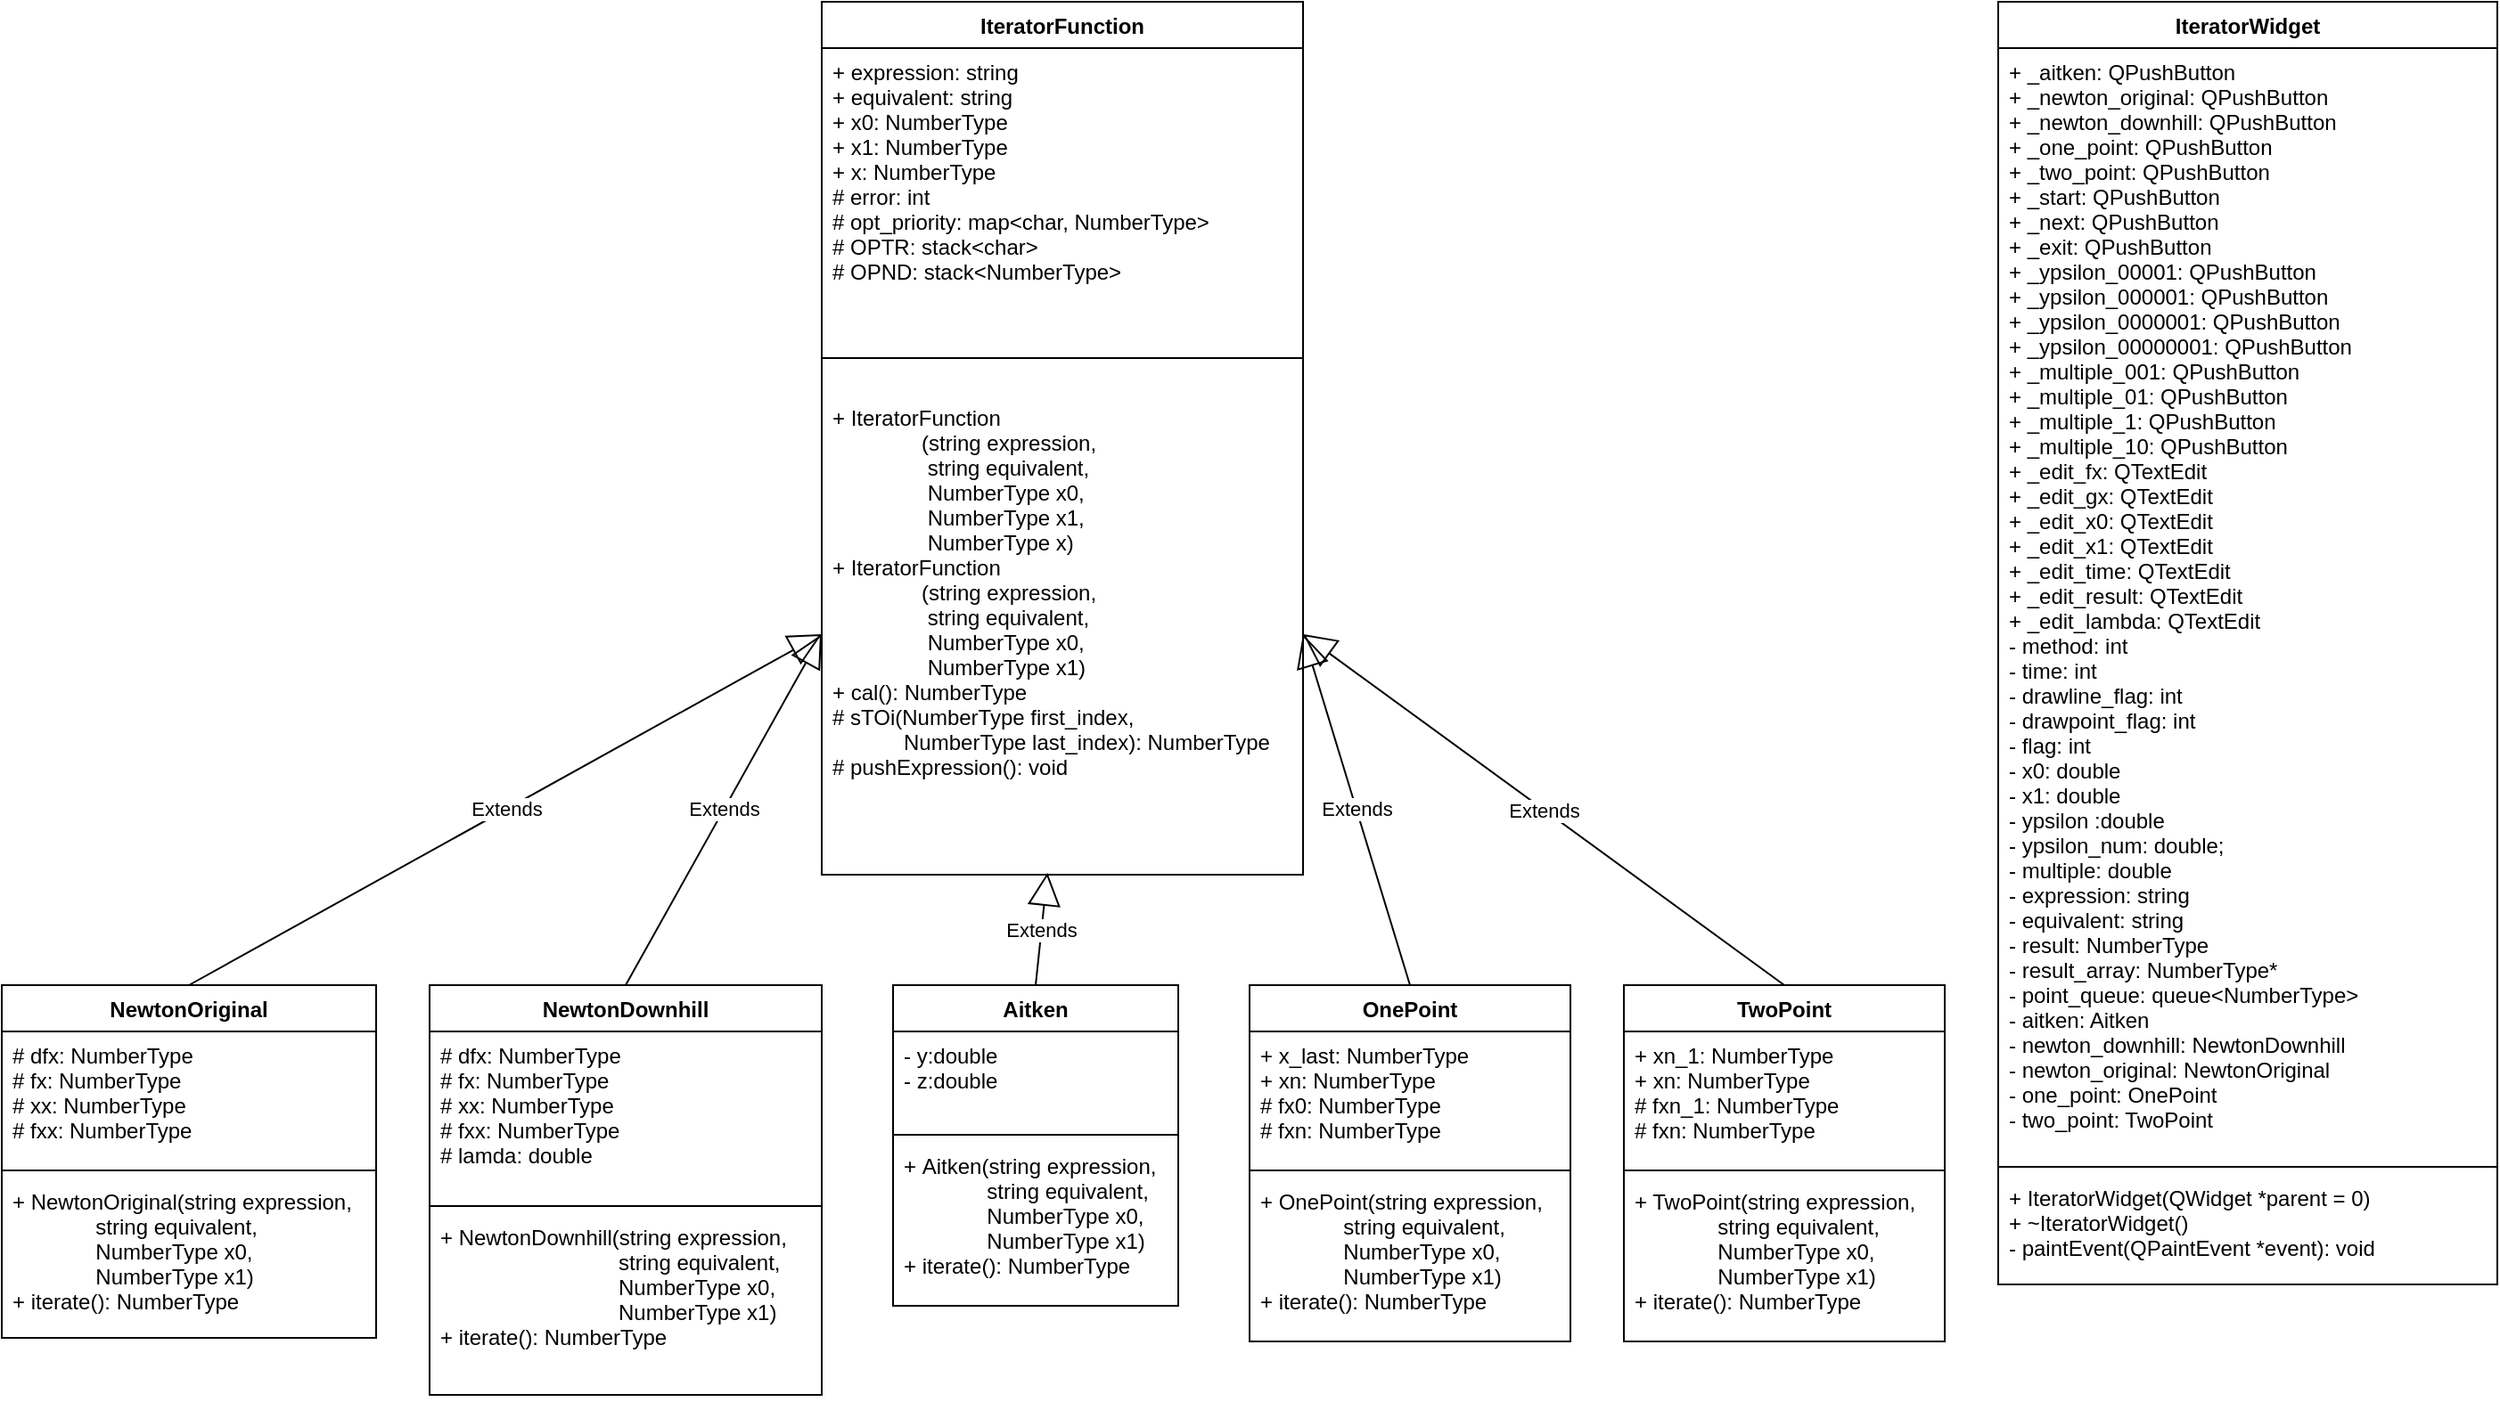 <mxfile version="12.6.5" type="device"><diagram id="C5RBs43oDa-KdzZeNtuy" name="Page-1"><mxGraphModel dx="2310" dy="2036" grid="1" gridSize="10" guides="1" tooltips="1" connect="1" arrows="1" fold="1" page="1" pageScale="1" pageWidth="827" pageHeight="1169" math="0" shadow="0"><root><mxCell id="WIyWlLk6GJQsqaUBKTNV-0"/><mxCell id="WIyWlLk6GJQsqaUBKTNV-1" parent="WIyWlLk6GJQsqaUBKTNV-0"/><mxCell id="6oQ_xVooV02hdZ5Y-roC-0" value="Aitken" style="swimlane;fontStyle=1;align=center;verticalAlign=top;childLayout=stackLayout;horizontal=1;startSize=26;horizontalStack=0;resizeParent=1;resizeParentMax=0;resizeLast=0;collapsible=1;marginBottom=0;" parent="WIyWlLk6GJQsqaUBKTNV-1" vertex="1"><mxGeometry x="270" y="442" width="160" height="180" as="geometry"/></mxCell><mxCell id="6oQ_xVooV02hdZ5Y-roC-1" value="- y:double&#10;- z:double" style="text;strokeColor=none;fillColor=none;align=left;verticalAlign=top;spacingLeft=4;spacingRight=4;overflow=hidden;rotatable=0;points=[[0,0.5],[1,0.5]];portConstraint=eastwest;" parent="6oQ_xVooV02hdZ5Y-roC-0" vertex="1"><mxGeometry y="26" width="160" height="54" as="geometry"/></mxCell><mxCell id="6oQ_xVooV02hdZ5Y-roC-2" value="" style="line;strokeWidth=1;fillColor=none;align=left;verticalAlign=middle;spacingTop=-1;spacingLeft=3;spacingRight=3;rotatable=0;labelPosition=right;points=[];portConstraint=eastwest;" parent="6oQ_xVooV02hdZ5Y-roC-0" vertex="1"><mxGeometry y="80" width="160" height="8" as="geometry"/></mxCell><mxCell id="6oQ_xVooV02hdZ5Y-roC-3" value="+ Aitken(string expression, &#10;              string equivalent, &#10;              NumberType x0, &#10;              NumberType x1)&#10;+ iterate(): NumberType" style="text;strokeColor=none;fillColor=none;align=left;verticalAlign=top;spacingLeft=4;spacingRight=4;overflow=hidden;rotatable=0;points=[[0,0.5],[1,0.5]];portConstraint=eastwest;" parent="6oQ_xVooV02hdZ5Y-roC-0" vertex="1"><mxGeometry y="88" width="160" height="92" as="geometry"/></mxCell><mxCell id="6oQ_xVooV02hdZ5Y-roC-6" value="Extends" style="endArrow=block;endSize=16;endFill=0;html=1;exitX=0.5;exitY=0;exitDx=0;exitDy=0;entryX=0.469;entryY=0.996;entryDx=0;entryDy=0;entryPerimeter=0;" parent="WIyWlLk6GJQsqaUBKTNV-1" source="6oQ_xVooV02hdZ5Y-roC-0" target="6oQ_xVooV02hdZ5Y-roC-12" edge="1"><mxGeometry width="160" relative="1" as="geometry"><mxPoint x="-38.5" y="400" as="sourcePoint"/><mxPoint x="220" y="290" as="targetPoint"/></mxGeometry></mxCell><mxCell id="6oQ_xVooV02hdZ5Y-roC-9" value="IteratorFunction" style="swimlane;fontStyle=1;align=center;verticalAlign=top;childLayout=stackLayout;horizontal=1;startSize=26;horizontalStack=0;resizeParent=1;resizeParentMax=0;resizeLast=0;collapsible=1;marginBottom=0;" parent="WIyWlLk6GJQsqaUBKTNV-1" vertex="1"><mxGeometry x="230" y="-110" width="270" height="490" as="geometry"/></mxCell><mxCell id="6oQ_xVooV02hdZ5Y-roC-10" value="+ expression: string&#10;+ equivalent: string&#10;+ x0: NumberType&#10;+ x1: NumberType&#10;+ x: NumberType&#10;# error: int&#10;# opt_priority: map&lt;char, NumberType&gt;&#10;# OPTR: stack&lt;char&gt;&#10;# OPND: stack&lt;NumberType&gt;&#10;" style="text;strokeColor=none;fillColor=none;align=left;verticalAlign=top;spacingLeft=4;spacingRight=4;overflow=hidden;rotatable=0;points=[[0,0.5],[1,0.5]];portConstraint=eastwest;" parent="6oQ_xVooV02hdZ5Y-roC-9" vertex="1"><mxGeometry y="26" width="270" height="154" as="geometry"/></mxCell><mxCell id="6oQ_xVooV02hdZ5Y-roC-11" value="" style="line;strokeWidth=1;fillColor=none;align=left;verticalAlign=middle;spacingTop=-1;spacingLeft=3;spacingRight=3;rotatable=0;labelPosition=right;points=[];portConstraint=eastwest;" parent="6oQ_xVooV02hdZ5Y-roC-9" vertex="1"><mxGeometry y="180" width="270" height="40" as="geometry"/></mxCell><mxCell id="6oQ_xVooV02hdZ5Y-roC-12" value="+ IteratorFunction&#10;               (string expression, &#10;                string equivalent, &#10;                NumberType x0, &#10;                NumberType x1, &#10;                NumberType x)&#10;+ IteratorFunction&#10;               (string expression, &#10;                string equivalent, &#10;                NumberType x0, &#10;                NumberType x1)&#10;+ cal(): NumberType&#10;# sTOi(NumberType first_index, &#10;            NumberType last_index): NumberType&#10;# pushExpression(): void&#10;" style="text;strokeColor=none;fillColor=none;align=left;verticalAlign=top;spacingLeft=4;spacingRight=4;overflow=hidden;rotatable=0;points=[[0,0.5],[1,0.5]];portConstraint=eastwest;" parent="6oQ_xVooV02hdZ5Y-roC-9" vertex="1"><mxGeometry y="220" width="270" height="270" as="geometry"/></mxCell><mxCell id="6oQ_xVooV02hdZ5Y-roC-38" value="NewtonOriginal" style="swimlane;fontStyle=1;align=center;verticalAlign=top;childLayout=stackLayout;horizontal=1;startSize=26;horizontalStack=0;resizeParent=1;resizeParentMax=0;resizeLast=0;collapsible=1;marginBottom=0;" parent="WIyWlLk6GJQsqaUBKTNV-1" vertex="1"><mxGeometry x="-230" y="442" width="210" height="198" as="geometry"/></mxCell><mxCell id="6oQ_xVooV02hdZ5Y-roC-39" value="# dfx: NumberType&#10;# fx: NumberType&#10;# xx: NumberType&#10;# fxx: NumberType" style="text;strokeColor=none;fillColor=none;align=left;verticalAlign=top;spacingLeft=4;spacingRight=4;overflow=hidden;rotatable=0;points=[[0,0.5],[1,0.5]];portConstraint=eastwest;" parent="6oQ_xVooV02hdZ5Y-roC-38" vertex="1"><mxGeometry y="26" width="210" height="74" as="geometry"/></mxCell><mxCell id="6oQ_xVooV02hdZ5Y-roC-40" value="" style="line;strokeWidth=1;fillColor=none;align=left;verticalAlign=middle;spacingTop=-1;spacingLeft=3;spacingRight=3;rotatable=0;labelPosition=right;points=[];portConstraint=eastwest;" parent="6oQ_xVooV02hdZ5Y-roC-38" vertex="1"><mxGeometry y="100" width="210" height="8" as="geometry"/></mxCell><mxCell id="6oQ_xVooV02hdZ5Y-roC-41" value="+ NewtonOriginal(string expression, &#10;              string equivalent, &#10;              NumberType x0, &#10;              NumberType x1)&#10;+ iterate(): NumberType" style="text;strokeColor=none;fillColor=none;align=left;verticalAlign=top;spacingLeft=4;spacingRight=4;overflow=hidden;rotatable=0;points=[[0,0.5],[1,0.5]];portConstraint=eastwest;" parent="6oQ_xVooV02hdZ5Y-roC-38" vertex="1"><mxGeometry y="108" width="210" height="90" as="geometry"/></mxCell><mxCell id="6oQ_xVooV02hdZ5Y-roC-42" value="NewtonDownhill" style="swimlane;fontStyle=1;align=center;verticalAlign=top;childLayout=stackLayout;horizontal=1;startSize=26;horizontalStack=0;resizeParent=1;resizeParentMax=0;resizeLast=0;collapsible=1;marginBottom=0;" parent="WIyWlLk6GJQsqaUBKTNV-1" vertex="1"><mxGeometry x="10" y="442" width="220" height="230" as="geometry"/></mxCell><mxCell id="6oQ_xVooV02hdZ5Y-roC-43" value="# dfx: NumberType&#10;# fx: NumberType&#10;# xx: NumberType&#10;# fxx: NumberType&#10;# lamda: double" style="text;strokeColor=none;fillColor=none;align=left;verticalAlign=top;spacingLeft=4;spacingRight=4;overflow=hidden;rotatable=0;points=[[0,0.5],[1,0.5]];portConstraint=eastwest;" parent="6oQ_xVooV02hdZ5Y-roC-42" vertex="1"><mxGeometry y="26" width="220" height="94" as="geometry"/></mxCell><mxCell id="6oQ_xVooV02hdZ5Y-roC-44" value="" style="line;strokeWidth=1;fillColor=none;align=left;verticalAlign=middle;spacingTop=-1;spacingLeft=3;spacingRight=3;rotatable=0;labelPosition=right;points=[];portConstraint=eastwest;" parent="6oQ_xVooV02hdZ5Y-roC-42" vertex="1"><mxGeometry y="120" width="220" height="8" as="geometry"/></mxCell><mxCell id="6oQ_xVooV02hdZ5Y-roC-45" value="+ NewtonDownhill(string expression, &#10;                              string equivalent, &#10;                              NumberType x0, &#10;                              NumberType x1)&#10;+ iterate(): NumberType" style="text;strokeColor=none;fillColor=none;align=left;verticalAlign=top;spacingLeft=4;spacingRight=4;overflow=hidden;rotatable=0;points=[[0,0.5],[1,0.5]];portConstraint=eastwest;" parent="6oQ_xVooV02hdZ5Y-roC-42" vertex="1"><mxGeometry y="128" width="220" height="102" as="geometry"/></mxCell><mxCell id="6oQ_xVooV02hdZ5Y-roC-46" value="TwoPoint" style="swimlane;fontStyle=1;align=center;verticalAlign=top;childLayout=stackLayout;horizontal=1;startSize=26;horizontalStack=0;resizeParent=1;resizeParentMax=0;resizeLast=0;collapsible=1;marginBottom=0;" parent="WIyWlLk6GJQsqaUBKTNV-1" vertex="1"><mxGeometry x="680" y="442" width="180" height="200" as="geometry"/></mxCell><mxCell id="6oQ_xVooV02hdZ5Y-roC-47" value="+ xn_1: NumberType&#10;+ xn: NumberType&#10;# fxn_1: NumberType&#10;# fxn: NumberType" style="text;strokeColor=none;fillColor=none;align=left;verticalAlign=top;spacingLeft=4;spacingRight=4;overflow=hidden;rotatable=0;points=[[0,0.5],[1,0.5]];portConstraint=eastwest;" parent="6oQ_xVooV02hdZ5Y-roC-46" vertex="1"><mxGeometry y="26" width="180" height="74" as="geometry"/></mxCell><mxCell id="6oQ_xVooV02hdZ5Y-roC-48" value="" style="line;strokeWidth=1;fillColor=none;align=left;verticalAlign=middle;spacingTop=-1;spacingLeft=3;spacingRight=3;rotatable=0;labelPosition=right;points=[];portConstraint=eastwest;" parent="6oQ_xVooV02hdZ5Y-roC-46" vertex="1"><mxGeometry y="100" width="180" height="8" as="geometry"/></mxCell><mxCell id="6oQ_xVooV02hdZ5Y-roC-49" value="+ TwoPoint(string expression, &#10;              string equivalent, &#10;              NumberType x0, &#10;              NumberType x1)&#10;+ iterate(): NumberType" style="text;strokeColor=none;fillColor=none;align=left;verticalAlign=top;spacingLeft=4;spacingRight=4;overflow=hidden;rotatable=0;points=[[0,0.5],[1,0.5]];portConstraint=eastwest;" parent="6oQ_xVooV02hdZ5Y-roC-46" vertex="1"><mxGeometry y="108" width="180" height="92" as="geometry"/></mxCell><mxCell id="6oQ_xVooV02hdZ5Y-roC-50" value="OnePoint" style="swimlane;fontStyle=1;align=center;verticalAlign=top;childLayout=stackLayout;horizontal=1;startSize=26;horizontalStack=0;resizeParent=1;resizeParentMax=0;resizeLast=0;collapsible=1;marginBottom=0;" parent="WIyWlLk6GJQsqaUBKTNV-1" vertex="1"><mxGeometry x="470" y="442" width="180" height="200" as="geometry"/></mxCell><mxCell id="6oQ_xVooV02hdZ5Y-roC-51" value="+ x_last: NumberType&#10;+ xn: NumberType&#10;# fx0: NumberType&#10;# fxn: NumberType" style="text;strokeColor=none;fillColor=none;align=left;verticalAlign=top;spacingLeft=4;spacingRight=4;overflow=hidden;rotatable=0;points=[[0,0.5],[1,0.5]];portConstraint=eastwest;" parent="6oQ_xVooV02hdZ5Y-roC-50" vertex="1"><mxGeometry y="26" width="180" height="74" as="geometry"/></mxCell><mxCell id="6oQ_xVooV02hdZ5Y-roC-52" value="" style="line;strokeWidth=1;fillColor=none;align=left;verticalAlign=middle;spacingTop=-1;spacingLeft=3;spacingRight=3;rotatable=0;labelPosition=right;points=[];portConstraint=eastwest;" parent="6oQ_xVooV02hdZ5Y-roC-50" vertex="1"><mxGeometry y="100" width="180" height="8" as="geometry"/></mxCell><mxCell id="6oQ_xVooV02hdZ5Y-roC-53" value="+ OnePoint(string expression, &#10;              string equivalent, &#10;              NumberType x0, &#10;              NumberType x1)&#10;+ iterate(): NumberType" style="text;strokeColor=none;fillColor=none;align=left;verticalAlign=top;spacingLeft=4;spacingRight=4;overflow=hidden;rotatable=0;points=[[0,0.5],[1,0.5]];portConstraint=eastwest;" parent="6oQ_xVooV02hdZ5Y-roC-50" vertex="1"><mxGeometry y="108" width="180" height="92" as="geometry"/></mxCell><mxCell id="6oQ_xVooV02hdZ5Y-roC-54" value="Extends" style="endArrow=block;endSize=16;endFill=0;html=1;exitX=0.5;exitY=0;exitDx=0;exitDy=0;entryX=0;entryY=0.5;entryDx=0;entryDy=0;" parent="WIyWlLk6GJQsqaUBKTNV-1" source="6oQ_xVooV02hdZ5Y-roC-38" target="6oQ_xVooV02hdZ5Y-roC-12" edge="1"><mxGeometry width="160" relative="1" as="geometry"><mxPoint x="17" y="672" as="sourcePoint"/><mxPoint x="107" y="493" as="targetPoint"/></mxGeometry></mxCell><mxCell id="6oQ_xVooV02hdZ5Y-roC-60" value="Extends" style="endArrow=block;endSize=16;endFill=0;html=1;exitX=0.5;exitY=0;exitDx=0;exitDy=0;entryX=0;entryY=0.5;entryDx=0;entryDy=0;" parent="WIyWlLk6GJQsqaUBKTNV-1" source="6oQ_xVooV02hdZ5Y-roC-42" target="6oQ_xVooV02hdZ5Y-roC-12" edge="1"><mxGeometry width="160" relative="1" as="geometry"><mxPoint x="17" y="672" as="sourcePoint"/><mxPoint x="267" y="493" as="targetPoint"/></mxGeometry></mxCell><mxCell id="6oQ_xVooV02hdZ5Y-roC-61" value="Extends" style="endArrow=block;endSize=16;endFill=0;html=1;exitX=0.5;exitY=0;exitDx=0;exitDy=0;entryX=1;entryY=0.5;entryDx=0;entryDy=0;" parent="WIyWlLk6GJQsqaUBKTNV-1" source="6oQ_xVooV02hdZ5Y-roC-50" target="6oQ_xVooV02hdZ5Y-roC-12" edge="1"><mxGeometry width="160" relative="1" as="geometry"><mxPoint x="17" y="672" as="sourcePoint"/><mxPoint x="620" y="513" as="targetPoint"/></mxGeometry></mxCell><mxCell id="6oQ_xVooV02hdZ5Y-roC-62" value="Extends" style="endArrow=block;endSize=16;endFill=0;html=1;exitX=0.5;exitY=0;exitDx=0;exitDy=0;entryX=1;entryY=0.5;entryDx=0;entryDy=0;" parent="WIyWlLk6GJQsqaUBKTNV-1" source="6oQ_xVooV02hdZ5Y-roC-46" target="6oQ_xVooV02hdZ5Y-roC-12" edge="1"><mxGeometry width="160" relative="1" as="geometry"><mxPoint x="17" y="672" as="sourcePoint"/><mxPoint x="630" y="310" as="targetPoint"/></mxGeometry></mxCell><mxCell id="0fBrWSovRcB41AIWzZvT-0" value="IteratorWidget" style="swimlane;fontStyle=1;align=center;verticalAlign=top;childLayout=stackLayout;horizontal=1;startSize=26;horizontalStack=0;resizeParent=1;resizeParentMax=0;resizeLast=0;collapsible=1;marginBottom=0;" parent="WIyWlLk6GJQsqaUBKTNV-1" vertex="1"><mxGeometry x="890" y="-110" width="280" height="720" as="geometry"/></mxCell><mxCell id="0fBrWSovRcB41AIWzZvT-1" value="+ _aitken: QPushButton&#10;+ _newton_original: QPushButton&#10;+ _newton_downhill: QPushButton&#10;+ _one_point: QPushButton&#10;+ _two_point: QPushButton&#10;+ _start: QPushButton&#10;+ _next: QPushButton&#10;+ _exit: QPushButton&#10;+ _ypsilon_00001: QPushButton&#10;+ _ypsilon_000001: QPushButton&#10;+ _ypsilon_0000001: QPushButton&#10;+ _ypsilon_00000001: QPushButton&#10;+ _multiple_001: QPushButton&#10;+ _multiple_01: QPushButton&#10;+ _multiple_1: QPushButton&#10;+ _multiple_10: QPushButton&#10;+ _edit_fx: QTextEdit&#10;+ _edit_gx: QTextEdit&#10;+ _edit_x0: QTextEdit&#10;+ _edit_x1: QTextEdit&#10;+ _edit_time: QTextEdit&#10;+ _edit_result: QTextEdit&#10;+ _edit_lambda: QTextEdit&#10;- method: int&#10;- time: int&#10;- drawline_flag: int&#10;- drawpoint_flag: int&#10;- flag: int&#10;- x0: double&#10;- x1: double&#10;- ypsilon :double&#10;- ypsilon_num: double;&#10;- multiple: double&#10;- expression: string&#10;- equivalent: string&#10;- result: NumberType&#10;- result_array: NumberType*&#10;- point_queue: queue&lt;NumberType&gt;&#10;- aitken: Aitken&#10;- newton_downhill: NewtonDownhill&#10;- newton_original: NewtonOriginal&#10;- one_point: OnePoint&#10;- two_point: TwoPoint&#10;" style="text;strokeColor=none;fillColor=none;align=left;verticalAlign=top;spacingLeft=4;spacingRight=4;overflow=hidden;rotatable=0;points=[[0,0.5],[1,0.5]];portConstraint=eastwest;" parent="0fBrWSovRcB41AIWzZvT-0" vertex="1"><mxGeometry y="26" width="280" height="624" as="geometry"/></mxCell><mxCell id="0fBrWSovRcB41AIWzZvT-2" value="" style="line;strokeWidth=1;fillColor=none;align=left;verticalAlign=middle;spacingTop=-1;spacingLeft=3;spacingRight=3;rotatable=0;labelPosition=right;points=[];portConstraint=eastwest;" parent="0fBrWSovRcB41AIWzZvT-0" vertex="1"><mxGeometry y="650" width="280" height="8" as="geometry"/></mxCell><mxCell id="0fBrWSovRcB41AIWzZvT-3" value="+ IteratorWidget(QWidget *parent = 0)&#10;+ ~IteratorWidget()&#10;- paintEvent(QPaintEvent *event): void" style="text;strokeColor=none;fillColor=none;align=left;verticalAlign=top;spacingLeft=4;spacingRight=4;overflow=hidden;rotatable=0;points=[[0,0.5],[1,0.5]];portConstraint=eastwest;" parent="0fBrWSovRcB41AIWzZvT-0" vertex="1"><mxGeometry y="658" width="280" height="62" as="geometry"/></mxCell></root></mxGraphModel></diagram></mxfile>